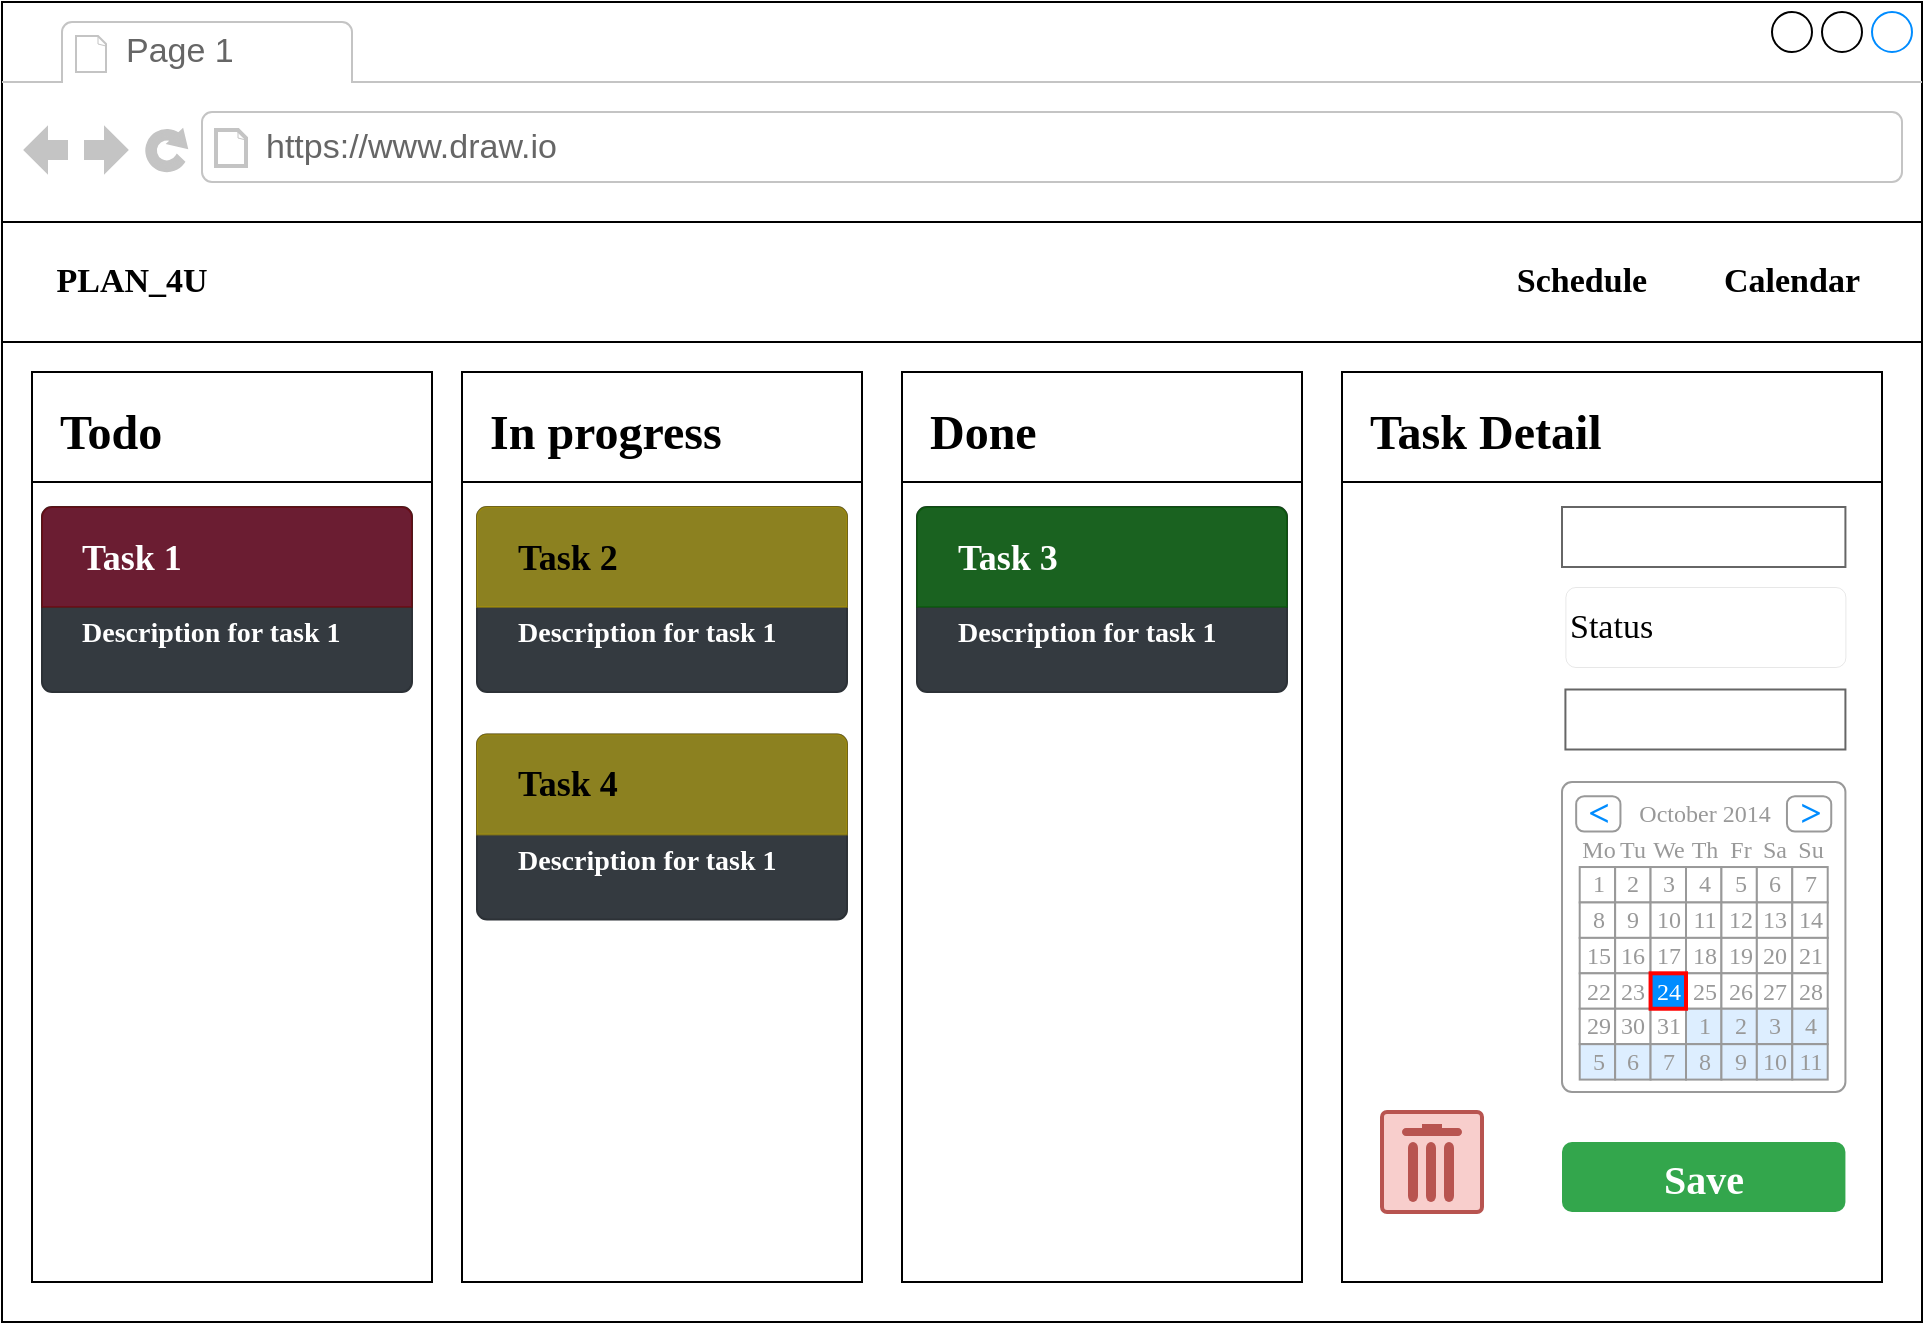 <mxfile version="22.1.18" type="device">
  <diagram name="Page-1" id="03018318-947c-dd8e-b7a3-06fadd420f32">
    <mxGraphModel dx="838" dy="570" grid="1" gridSize="10" guides="1" tooltips="1" connect="1" arrows="1" fold="1" page="1" pageScale="1" pageWidth="1100" pageHeight="850" background="none" math="0" shadow="0">
      <root>
        <mxCell id="0" />
        <mxCell id="1" parent="0" />
        <mxCell id="C1e1vfxv2G_DPCCN7vQN-2" value="" style="strokeWidth=1;shadow=0;dashed=0;align=center;html=1;shape=mxgraph.mockup.containers.browserWindow;rSize=0;strokeColor2=#008cff;strokeColor3=#c4c4c4;mainText=,;recursiveResize=0;" parent="1" vertex="1">
          <mxGeometry x="40" y="40" width="960" height="660" as="geometry" />
        </mxCell>
        <mxCell id="C1e1vfxv2G_DPCCN7vQN-3" value="Page 1" style="strokeWidth=1;shadow=0;dashed=0;align=center;html=1;shape=mxgraph.mockup.containers.anchor;fontSize=17;fontColor=#666666;align=left;whiteSpace=wrap;" parent="C1e1vfxv2G_DPCCN7vQN-2" vertex="1">
          <mxGeometry x="60" y="12" width="110" height="26" as="geometry" />
        </mxCell>
        <mxCell id="C1e1vfxv2G_DPCCN7vQN-4" value="https://www.draw.io" style="strokeWidth=1;shadow=0;dashed=0;align=center;html=1;shape=mxgraph.mockup.containers.anchor;rSize=0;fontSize=17;fontColor=#666666;align=left;" parent="C1e1vfxv2G_DPCCN7vQN-2" vertex="1">
          <mxGeometry x="130" y="60" width="250" height="26" as="geometry" />
        </mxCell>
        <mxCell id="C1e1vfxv2G_DPCCN7vQN-8" value="" style="rounded=0;whiteSpace=wrap;html=1;fontFamily=Times New Roman;" parent="C1e1vfxv2G_DPCCN7vQN-2" vertex="1">
          <mxGeometry y="110" width="960" height="60" as="geometry" />
        </mxCell>
        <mxCell id="C1e1vfxv2G_DPCCN7vQN-12" value="PLAN_4U" style="strokeWidth=1;shadow=0;dashed=0;align=center;html=1;shape=mxgraph.mockup.buttons.button;mainText=;buttonStyle=round;fontSize=17;fontStyle=1;fillColor=none;whiteSpace=wrap;strokeColor=none;fontFamily=Times New Roman;" parent="C1e1vfxv2G_DPCCN7vQN-2" vertex="1">
          <mxGeometry x="20" y="115" width="90" height="50" as="geometry" />
        </mxCell>
        <mxCell id="C1e1vfxv2G_DPCCN7vQN-13" value="Calendar" style="strokeWidth=1;shadow=0;dashed=0;align=center;html=1;shape=mxgraph.mockup.buttons.button;mainText=;buttonStyle=round;fontSize=17;fontStyle=1;fillColor=none;whiteSpace=wrap;strokeColor=none;fontFamily=Times New Roman;" parent="C1e1vfxv2G_DPCCN7vQN-2" vertex="1">
          <mxGeometry x="850" y="115" width="90" height="50" as="geometry" />
        </mxCell>
        <mxCell id="C1e1vfxv2G_DPCCN7vQN-14" value="Schedule" style="strokeWidth=1;shadow=0;dashed=0;align=center;html=1;shape=mxgraph.mockup.buttons.button;mainText=;buttonStyle=round;fontSize=17;fontStyle=1;fillColor=none;whiteSpace=wrap;strokeColor=none;fontFamily=Times New Roman;" parent="C1e1vfxv2G_DPCCN7vQN-2" vertex="1">
          <mxGeometry x="740" y="115" width="100" height="50" as="geometry" />
        </mxCell>
        <mxCell id="C1e1vfxv2G_DPCCN7vQN-15" value="Todo" style="swimlane;align=left;startSize=55;spacingLeft=12;fontSize=24;fontFamily=Times New Roman;" parent="C1e1vfxv2G_DPCCN7vQN-2" vertex="1">
          <mxGeometry x="15" y="185" width="200" height="455" as="geometry" />
        </mxCell>
        <mxCell id="RMreBUKn-xLIrHhaN0wt-96" value="&lt;b style=&quot;&quot;&gt;&lt;font style=&quot;font-size: 14px;&quot;&gt;Description for task 1&lt;/font&gt;&lt;/b&gt;" style="html=1;shadow=0;dashed=0;shape=mxgraph.bootstrap.rrect;rSize=5;strokeColor=#2C3136;html=1;whiteSpace=wrap;fillColor=#343A40;fontColor=#ffffff;verticalAlign=bottom;align=left;spacing=20;spacingBottom=0;fontSize=14;fontFamily=Times New Roman;" parent="C1e1vfxv2G_DPCCN7vQN-15" vertex="1">
          <mxGeometry x="5" y="67.5" width="185" height="92.5" as="geometry" />
        </mxCell>
        <mxCell id="RMreBUKn-xLIrHhaN0wt-97" value="&lt;b&gt;Task 1&lt;/b&gt;" style="html=1;shadow=0;dashed=0;shape=mxgraph.bootstrap.topButton;rSize=5;perimeter=none;whiteSpace=wrap;fillColor=#a20025;strokeColor=#6F0000;fontColor=#ffffff;resizeWidth=1;fontSize=18;align=left;spacing=20;fontFamily=Times New Roman;opacity=50;" parent="RMreBUKn-xLIrHhaN0wt-96" vertex="1">
          <mxGeometry width="185" height="50" relative="1" as="geometry" />
        </mxCell>
        <mxCell id="C1e1vfxv2G_DPCCN7vQN-16" value="In progress" style="swimlane;align=left;startSize=55;spacingLeft=12;fontSize=24;fontFamily=Times New Roman;" parent="C1e1vfxv2G_DPCCN7vQN-2" vertex="1">
          <mxGeometry x="230" y="185" width="200" height="455" as="geometry" />
        </mxCell>
        <mxCell id="RMreBUKn-xLIrHhaN0wt-98" value="&lt;b style=&quot;&quot;&gt;&lt;font style=&quot;font-size: 14px;&quot;&gt;Description for task 1&lt;/font&gt;&lt;/b&gt;" style="html=1;shadow=0;dashed=0;shape=mxgraph.bootstrap.rrect;rSize=5;strokeColor=#2C3136;html=1;whiteSpace=wrap;fillColor=#343A40;fontColor=#ffffff;verticalAlign=bottom;align=left;spacing=20;spacingBottom=0;fontSize=14;fontFamily=Times New Roman;" parent="C1e1vfxv2G_DPCCN7vQN-16" vertex="1">
          <mxGeometry x="7.5" y="67.5" width="185" height="92.5" as="geometry" />
        </mxCell>
        <mxCell id="RMreBUKn-xLIrHhaN0wt-99" value="&lt;b&gt;Task 2&lt;/b&gt;" style="html=1;shadow=0;dashed=0;shape=mxgraph.bootstrap.topButton;rSize=5;perimeter=none;whiteSpace=wrap;fillColor=#e3c800;strokeColor=#B09500;fontColor=#000000;resizeWidth=1;fontSize=18;align=left;spacing=20;fontFamily=Times New Roman;fillStyle=auto;gradientColor=none;opacity=50;" parent="RMreBUKn-xLIrHhaN0wt-98" vertex="1">
          <mxGeometry width="185" height="50" relative="1" as="geometry" />
        </mxCell>
        <mxCell id="RMreBUKn-xLIrHhaN0wt-102" value="&lt;b style=&quot;&quot;&gt;&lt;font style=&quot;font-size: 14px;&quot;&gt;Description for task 1&lt;/font&gt;&lt;/b&gt;" style="html=1;shadow=0;dashed=0;shape=mxgraph.bootstrap.rrect;rSize=5;strokeColor=#2C3136;html=1;whiteSpace=wrap;fillColor=#343A40;fontColor=#ffffff;verticalAlign=bottom;align=left;spacing=20;spacingBottom=0;fontSize=14;fontFamily=Times New Roman;" parent="C1e1vfxv2G_DPCCN7vQN-16" vertex="1">
          <mxGeometry x="7.5" y="181.25" width="185" height="92.5" as="geometry" />
        </mxCell>
        <mxCell id="RMreBUKn-xLIrHhaN0wt-103" value="&lt;b&gt;Task 4&lt;/b&gt;" style="html=1;shadow=0;dashed=0;shape=mxgraph.bootstrap.topButton;rSize=5;perimeter=none;whiteSpace=wrap;fillColor=#e3c800;strokeColor=#B09500;fontColor=#000000;resizeWidth=1;fontSize=18;align=left;spacing=20;fontFamily=Times New Roman;fillStyle=auto;gradientColor=none;opacity=50;" parent="RMreBUKn-xLIrHhaN0wt-102" vertex="1">
          <mxGeometry width="185" height="50" relative="1" as="geometry" />
        </mxCell>
        <mxCell id="C1e1vfxv2G_DPCCN7vQN-17" value="Done" style="swimlane;align=left;startSize=55;spacingLeft=12;fontSize=24;fontFamily=Times New Roman;" parent="C1e1vfxv2G_DPCCN7vQN-2" vertex="1">
          <mxGeometry x="450" y="185" width="200" height="455" as="geometry" />
        </mxCell>
        <mxCell id="RMreBUKn-xLIrHhaN0wt-100" value="&lt;b style=&quot;&quot;&gt;&lt;font style=&quot;font-size: 14px;&quot;&gt;Description for task 1&lt;/font&gt;&lt;/b&gt;" style="html=1;shadow=0;dashed=0;shape=mxgraph.bootstrap.rrect;rSize=5;strokeColor=#2C3136;html=1;whiteSpace=wrap;fillColor=#343A40;fontColor=#ffffff;verticalAlign=bottom;align=left;spacing=20;spacingBottom=0;fontSize=14;fontFamily=Times New Roman;" parent="C1e1vfxv2G_DPCCN7vQN-17" vertex="1">
          <mxGeometry x="7.5" y="67.5" width="185" height="92.5" as="geometry" />
        </mxCell>
        <mxCell id="RMreBUKn-xLIrHhaN0wt-101" value="&lt;b&gt;Task 3&lt;/b&gt;" style="html=1;shadow=0;dashed=0;shape=mxgraph.bootstrap.topButton;rSize=5;perimeter=none;whiteSpace=wrap;fillColor=#008a00;strokeColor=#005700;fontColor=#ffffff;resizeWidth=1;fontSize=18;align=left;spacing=20;fontFamily=Times New Roman;opacity=50;" parent="RMreBUKn-xLIrHhaN0wt-100" vertex="1">
          <mxGeometry width="185" height="50" relative="1" as="geometry" />
        </mxCell>
        <mxCell id="RMreBUKn-xLIrHhaN0wt-12" value="Task Detail" style="swimlane;align=left;startSize=55;spacingLeft=12;fontSize=24;fontFamily=Times New Roman;" parent="C1e1vfxv2G_DPCCN7vQN-2" vertex="1">
          <mxGeometry x="670" y="185" width="270" height="455" as="geometry" />
        </mxCell>
        <mxCell id="RMreBUKn-xLIrHhaN0wt-21" value="Status" style="html=1;shadow=0;dashed=0;shape=mxgraph.bootstrap.rrect;rSize=5;strokeWidth=0;whiteSpace=wrap;align=left;verticalAlign=middle;spacingRight=20;strokeColor=default;fontFamily=Times New Roman;fontSize=17;" parent="RMreBUKn-xLIrHhaN0wt-12" vertex="1">
          <mxGeometry x="111.71" y="107.5" width="140" height="40" as="geometry" />
        </mxCell>
        <mxCell id="RMreBUKn-xLIrHhaN0wt-22" value="" style="shape=triangle;direction=south;fillColor=#ffffff;strokeColor=none;perimeter=none;fontFamily=Times New Roman;" parent="RMreBUKn-xLIrHhaN0wt-21" vertex="1">
          <mxGeometry x="1" y="0.5" width="10" height="5" relative="1" as="geometry">
            <mxPoint x="-17" y="-2.5" as="offset" />
          </mxGeometry>
        </mxCell>
        <mxCell id="RMreBUKn-xLIrHhaN0wt-28" value="" style="strokeWidth=1;shadow=0;dashed=0;align=center;html=1;shape=mxgraph.mockup.forms.rrect;rSize=5;strokeColor=#999999;fillColor=#ffffff;fontFamily=Times New Roman;" parent="RMreBUKn-xLIrHhaN0wt-12" vertex="1">
          <mxGeometry x="110" y="205" width="141.71" height="155" as="geometry" />
        </mxCell>
        <mxCell id="RMreBUKn-xLIrHhaN0wt-29" value="October 2014" style="strokeWidth=1;shadow=0;dashed=0;align=center;html=1;shape=mxgraph.mockup.forms.anchor;fontColor=#999999;fontFamily=Times New Roman;" parent="RMreBUKn-xLIrHhaN0wt-28" vertex="1">
          <mxGeometry x="26.571" y="7.086" width="88.569" height="17.714" as="geometry" />
        </mxCell>
        <mxCell id="RMreBUKn-xLIrHhaN0wt-30" value="&amp;lt;" style="strokeWidth=1;shadow=0;dashed=0;align=center;html=1;shape=mxgraph.mockup.forms.rrect;rSize=4;strokeColor=#999999;fontColor=#008cff;fontSize=19;fontStyle=1;fontFamily=Times New Roman;" parent="RMreBUKn-xLIrHhaN0wt-28" vertex="1">
          <mxGeometry x="7.086" y="7.086" width="22.142" height="17.714" as="geometry" />
        </mxCell>
        <mxCell id="RMreBUKn-xLIrHhaN0wt-31" value="&amp;gt;" style="strokeWidth=1;shadow=0;dashed=0;align=center;html=1;shape=mxgraph.mockup.forms.rrect;rSize=4;strokeColor=#999999;fontColor=#008cff;fontSize=19;fontStyle=1;fontFamily=Times New Roman;" parent="RMreBUKn-xLIrHhaN0wt-28" vertex="1">
          <mxGeometry x="112.482" y="7.086" width="22.142" height="17.714" as="geometry" />
        </mxCell>
        <mxCell id="RMreBUKn-xLIrHhaN0wt-32" value="Mo" style="strokeWidth=1;shadow=0;dashed=0;align=center;html=1;shape=mxgraph.mockup.forms.anchor;fontColor=#999999;fontFamily=Times New Roman;" parent="RMreBUKn-xLIrHhaN0wt-28" vertex="1">
          <mxGeometry x="8.857" y="24.8" width="17.714" height="17.714" as="geometry" />
        </mxCell>
        <mxCell id="RMreBUKn-xLIrHhaN0wt-33" value="Tu" style="strokeWidth=1;shadow=0;dashed=0;align=center;html=1;shape=mxgraph.mockup.forms.anchor;fontColor=#999999;fontFamily=Times New Roman;" parent="RMreBUKn-xLIrHhaN0wt-28" vertex="1">
          <mxGeometry x="26.571" y="24.8" width="17.714" height="17.714" as="geometry" />
        </mxCell>
        <mxCell id="RMreBUKn-xLIrHhaN0wt-34" value="We" style="strokeWidth=1;shadow=0;dashed=0;align=center;html=1;shape=mxgraph.mockup.forms.anchor;fontColor=#999999;fontFamily=Times New Roman;" parent="RMreBUKn-xLIrHhaN0wt-28" vertex="1">
          <mxGeometry x="44.284" y="24.8" width="17.714" height="17.714" as="geometry" />
        </mxCell>
        <mxCell id="RMreBUKn-xLIrHhaN0wt-35" value="Th" style="strokeWidth=1;shadow=0;dashed=0;align=center;html=1;shape=mxgraph.mockup.forms.anchor;fontColor=#999999;fontFamily=Times New Roman;" parent="RMreBUKn-xLIrHhaN0wt-28" vertex="1">
          <mxGeometry x="61.998" y="24.8" width="17.714" height="17.714" as="geometry" />
        </mxCell>
        <mxCell id="RMreBUKn-xLIrHhaN0wt-36" value="Fr" style="strokeWidth=1;shadow=0;dashed=0;align=center;html=1;shape=mxgraph.mockup.forms.anchor;fontColor=#999999;fontFamily=Times New Roman;" parent="RMreBUKn-xLIrHhaN0wt-28" vertex="1">
          <mxGeometry x="79.712" y="24.8" width="17.714" height="17.714" as="geometry" />
        </mxCell>
        <mxCell id="RMreBUKn-xLIrHhaN0wt-37" value="Sa" style="strokeWidth=1;shadow=0;dashed=0;align=center;html=1;shape=mxgraph.mockup.forms.anchor;fontColor=#999999;fontFamily=Times New Roman;" parent="RMreBUKn-xLIrHhaN0wt-28" vertex="1">
          <mxGeometry x="97.426" y="24.8" width="17.714" height="17.714" as="geometry" />
        </mxCell>
        <mxCell id="RMreBUKn-xLIrHhaN0wt-38" value="Su" style="strokeWidth=1;shadow=0;dashed=0;align=center;html=1;shape=mxgraph.mockup.forms.anchor;fontColor=#999999;fontFamily=Times New Roman;" parent="RMreBUKn-xLIrHhaN0wt-28" vertex="1">
          <mxGeometry x="115.139" y="24.8" width="17.714" height="17.714" as="geometry" />
        </mxCell>
        <mxCell id="RMreBUKn-xLIrHhaN0wt-39" value="1" style="strokeWidth=1;shadow=0;dashed=0;align=center;html=1;shape=mxgraph.mockup.forms.rrect;rSize=0;strokeColor=#999999;fontColor=#999999;fontFamily=Times New Roman;" parent="RMreBUKn-xLIrHhaN0wt-28" vertex="1">
          <mxGeometry x="8.857" y="42.514" width="17.714" height="17.714" as="geometry" />
        </mxCell>
        <mxCell id="RMreBUKn-xLIrHhaN0wt-40" value="2" style="strokeWidth=1;shadow=0;dashed=0;align=center;html=1;shape=mxgraph.mockup.forms.rrect;rSize=0;strokeColor=#999999;fontColor=#999999;fontFamily=Times New Roman;" parent="RMreBUKn-xLIrHhaN0wt-28" vertex="1">
          <mxGeometry x="26.571" y="42.514" width="17.714" height="17.714" as="geometry" />
        </mxCell>
        <mxCell id="RMreBUKn-xLIrHhaN0wt-41" value="3" style="strokeWidth=1;shadow=0;dashed=0;align=center;html=1;shape=mxgraph.mockup.forms.rrect;rSize=0;strokeColor=#999999;fontColor=#999999;fontFamily=Times New Roman;" parent="RMreBUKn-xLIrHhaN0wt-28" vertex="1">
          <mxGeometry x="44.284" y="42.514" width="17.714" height="17.714" as="geometry" />
        </mxCell>
        <mxCell id="RMreBUKn-xLIrHhaN0wt-42" value="4" style="strokeWidth=1;shadow=0;dashed=0;align=center;html=1;shape=mxgraph.mockup.forms.rrect;rSize=0;strokeColor=#999999;fontColor=#999999;fontFamily=Times New Roman;" parent="RMreBUKn-xLIrHhaN0wt-28" vertex="1">
          <mxGeometry x="61.998" y="42.514" width="17.714" height="17.714" as="geometry" />
        </mxCell>
        <mxCell id="RMreBUKn-xLIrHhaN0wt-43" value="5" style="strokeWidth=1;shadow=0;dashed=0;align=center;html=1;shape=mxgraph.mockup.forms.rrect;rSize=0;strokeColor=#999999;fontColor=#999999;fontFamily=Times New Roman;" parent="RMreBUKn-xLIrHhaN0wt-28" vertex="1">
          <mxGeometry x="79.712" y="42.514" width="17.714" height="17.714" as="geometry" />
        </mxCell>
        <mxCell id="RMreBUKn-xLIrHhaN0wt-44" value="6" style="strokeWidth=1;shadow=0;dashed=0;align=center;html=1;shape=mxgraph.mockup.forms.rrect;rSize=0;strokeColor=#999999;fontColor=#999999;fontFamily=Times New Roman;" parent="RMreBUKn-xLIrHhaN0wt-28" vertex="1">
          <mxGeometry x="97.426" y="42.514" width="17.714" height="17.714" as="geometry" />
        </mxCell>
        <mxCell id="RMreBUKn-xLIrHhaN0wt-45" value="7" style="strokeWidth=1;shadow=0;dashed=0;align=center;html=1;shape=mxgraph.mockup.forms.rrect;rSize=0;strokeColor=#999999;fontColor=#999999;fontFamily=Times New Roman;" parent="RMreBUKn-xLIrHhaN0wt-28" vertex="1">
          <mxGeometry x="115.139" y="42.514" width="17.714" height="17.714" as="geometry" />
        </mxCell>
        <mxCell id="RMreBUKn-xLIrHhaN0wt-46" value="8" style="strokeWidth=1;shadow=0;dashed=0;align=center;html=1;shape=mxgraph.mockup.forms.rrect;rSize=0;strokeColor=#999999;fontColor=#999999;fontFamily=Times New Roman;" parent="RMreBUKn-xLIrHhaN0wt-28" vertex="1">
          <mxGeometry x="8.857" y="60.229" width="17.714" height="17.714" as="geometry" />
        </mxCell>
        <mxCell id="RMreBUKn-xLIrHhaN0wt-47" value="9" style="strokeWidth=1;shadow=0;dashed=0;align=center;html=1;shape=mxgraph.mockup.forms.rrect;rSize=0;strokeColor=#999999;fontColor=#999999;fontFamily=Times New Roman;" parent="RMreBUKn-xLIrHhaN0wt-28" vertex="1">
          <mxGeometry x="26.571" y="60.229" width="17.714" height="17.714" as="geometry" />
        </mxCell>
        <mxCell id="RMreBUKn-xLIrHhaN0wt-48" value="10" style="strokeWidth=1;shadow=0;dashed=0;align=center;html=1;shape=mxgraph.mockup.forms.rrect;rSize=0;strokeColor=#999999;fontColor=#999999;fontFamily=Times New Roman;" parent="RMreBUKn-xLIrHhaN0wt-28" vertex="1">
          <mxGeometry x="44.284" y="60.229" width="17.714" height="17.714" as="geometry" />
        </mxCell>
        <mxCell id="RMreBUKn-xLIrHhaN0wt-49" value="11" style="strokeWidth=1;shadow=0;dashed=0;align=center;html=1;shape=mxgraph.mockup.forms.rrect;rSize=0;strokeColor=#999999;fontColor=#999999;fontFamily=Times New Roman;" parent="RMreBUKn-xLIrHhaN0wt-28" vertex="1">
          <mxGeometry x="61.998" y="60.229" width="17.714" height="17.714" as="geometry" />
        </mxCell>
        <mxCell id="RMreBUKn-xLIrHhaN0wt-50" value="12" style="strokeWidth=1;shadow=0;dashed=0;align=center;html=1;shape=mxgraph.mockup.forms.rrect;rSize=0;strokeColor=#999999;fontColor=#999999;fontFamily=Times New Roman;" parent="RMreBUKn-xLIrHhaN0wt-28" vertex="1">
          <mxGeometry x="79.712" y="60.229" width="17.714" height="17.714" as="geometry" />
        </mxCell>
        <mxCell id="RMreBUKn-xLIrHhaN0wt-51" value="13" style="strokeWidth=1;shadow=0;dashed=0;align=center;html=1;shape=mxgraph.mockup.forms.rrect;rSize=0;strokeColor=#999999;fontColor=#999999;fontFamily=Times New Roman;" parent="RMreBUKn-xLIrHhaN0wt-28" vertex="1">
          <mxGeometry x="97.426" y="60.229" width="17.714" height="17.714" as="geometry" />
        </mxCell>
        <mxCell id="RMreBUKn-xLIrHhaN0wt-52" value="14" style="strokeWidth=1;shadow=0;dashed=0;align=center;html=1;shape=mxgraph.mockup.forms.rrect;rSize=0;strokeColor=#999999;fontColor=#999999;fontFamily=Times New Roman;" parent="RMreBUKn-xLIrHhaN0wt-28" vertex="1">
          <mxGeometry x="115.139" y="60.229" width="17.714" height="17.714" as="geometry" />
        </mxCell>
        <mxCell id="RMreBUKn-xLIrHhaN0wt-53" value="15" style="strokeWidth=1;shadow=0;dashed=0;align=center;html=1;shape=mxgraph.mockup.forms.rrect;rSize=0;strokeColor=#999999;fontColor=#999999;fontFamily=Times New Roman;" parent="RMreBUKn-xLIrHhaN0wt-28" vertex="1">
          <mxGeometry x="8.857" y="77.943" width="17.714" height="17.714" as="geometry" />
        </mxCell>
        <mxCell id="RMreBUKn-xLIrHhaN0wt-54" value="16" style="strokeWidth=1;shadow=0;dashed=0;align=center;html=1;shape=mxgraph.mockup.forms.rrect;rSize=0;strokeColor=#999999;fontColor=#999999;fontFamily=Times New Roman;" parent="RMreBUKn-xLIrHhaN0wt-28" vertex="1">
          <mxGeometry x="26.571" y="77.943" width="17.714" height="17.714" as="geometry" />
        </mxCell>
        <mxCell id="RMreBUKn-xLIrHhaN0wt-55" value="17" style="strokeWidth=1;shadow=0;dashed=0;align=center;html=1;shape=mxgraph.mockup.forms.rrect;rSize=0;strokeColor=#999999;fontColor=#999999;fontFamily=Times New Roman;" parent="RMreBUKn-xLIrHhaN0wt-28" vertex="1">
          <mxGeometry x="44.284" y="77.943" width="17.714" height="17.714" as="geometry" />
        </mxCell>
        <mxCell id="RMreBUKn-xLIrHhaN0wt-56" value="18" style="strokeWidth=1;shadow=0;dashed=0;align=center;html=1;shape=mxgraph.mockup.forms.rrect;rSize=0;strokeColor=#999999;fontColor=#999999;fontFamily=Times New Roman;" parent="RMreBUKn-xLIrHhaN0wt-28" vertex="1">
          <mxGeometry x="61.998" y="77.943" width="17.714" height="17.714" as="geometry" />
        </mxCell>
        <mxCell id="RMreBUKn-xLIrHhaN0wt-57" value="19" style="strokeWidth=1;shadow=0;dashed=0;align=center;html=1;shape=mxgraph.mockup.forms.rrect;rSize=0;strokeColor=#999999;fontColor=#999999;fontFamily=Times New Roman;" parent="RMreBUKn-xLIrHhaN0wt-28" vertex="1">
          <mxGeometry x="79.712" y="77.943" width="17.714" height="17.714" as="geometry" />
        </mxCell>
        <mxCell id="RMreBUKn-xLIrHhaN0wt-58" value="20" style="strokeWidth=1;shadow=0;dashed=0;align=center;html=1;shape=mxgraph.mockup.forms.rrect;rSize=0;strokeColor=#999999;fontColor=#999999;fontFamily=Times New Roman;" parent="RMreBUKn-xLIrHhaN0wt-28" vertex="1">
          <mxGeometry x="97.426" y="77.943" width="17.714" height="17.714" as="geometry" />
        </mxCell>
        <mxCell id="RMreBUKn-xLIrHhaN0wt-59" value="21" style="strokeWidth=1;shadow=0;dashed=0;align=center;html=1;shape=mxgraph.mockup.forms.rrect;rSize=0;strokeColor=#999999;fontColor=#999999;fontFamily=Times New Roman;" parent="RMreBUKn-xLIrHhaN0wt-28" vertex="1">
          <mxGeometry x="115.139" y="77.943" width="17.714" height="17.714" as="geometry" />
        </mxCell>
        <mxCell id="RMreBUKn-xLIrHhaN0wt-60" value="22" style="strokeWidth=1;shadow=0;dashed=0;align=center;html=1;shape=mxgraph.mockup.forms.rrect;rSize=0;strokeColor=#999999;fontColor=#999999;fontFamily=Times New Roman;" parent="RMreBUKn-xLIrHhaN0wt-28" vertex="1">
          <mxGeometry x="8.857" y="95.657" width="17.714" height="17.714" as="geometry" />
        </mxCell>
        <mxCell id="RMreBUKn-xLIrHhaN0wt-61" value="23" style="strokeWidth=1;shadow=0;dashed=0;align=center;html=1;shape=mxgraph.mockup.forms.rrect;rSize=0;strokeColor=#999999;fontColor=#999999;fontFamily=Times New Roman;" parent="RMreBUKn-xLIrHhaN0wt-28" vertex="1">
          <mxGeometry x="26.571" y="95.657" width="17.714" height="17.714" as="geometry" />
        </mxCell>
        <mxCell id="RMreBUKn-xLIrHhaN0wt-62" value="25" style="strokeWidth=1;shadow=0;dashed=0;align=center;html=1;shape=mxgraph.mockup.forms.rrect;rSize=0;strokeColor=#999999;fontColor=#999999;fontFamily=Times New Roman;" parent="RMreBUKn-xLIrHhaN0wt-28" vertex="1">
          <mxGeometry x="61.998" y="95.657" width="17.714" height="17.714" as="geometry" />
        </mxCell>
        <mxCell id="RMreBUKn-xLIrHhaN0wt-63" value="26" style="strokeWidth=1;shadow=0;dashed=0;align=center;html=1;shape=mxgraph.mockup.forms.rrect;rSize=0;strokeColor=#999999;fontColor=#999999;fontFamily=Times New Roman;" parent="RMreBUKn-xLIrHhaN0wt-28" vertex="1">
          <mxGeometry x="79.712" y="95.657" width="17.714" height="17.714" as="geometry" />
        </mxCell>
        <mxCell id="RMreBUKn-xLIrHhaN0wt-64" value="27" style="strokeWidth=1;shadow=0;dashed=0;align=center;html=1;shape=mxgraph.mockup.forms.rrect;rSize=0;strokeColor=#999999;fontColor=#999999;fontFamily=Times New Roman;" parent="RMreBUKn-xLIrHhaN0wt-28" vertex="1">
          <mxGeometry x="97.426" y="95.657" width="17.714" height="17.714" as="geometry" />
        </mxCell>
        <mxCell id="RMreBUKn-xLIrHhaN0wt-65" value="28" style="strokeWidth=1;shadow=0;dashed=0;align=center;html=1;shape=mxgraph.mockup.forms.rrect;rSize=0;strokeColor=#999999;fontColor=#999999;fontFamily=Times New Roman;" parent="RMreBUKn-xLIrHhaN0wt-28" vertex="1">
          <mxGeometry x="115.139" y="95.657" width="17.714" height="17.714" as="geometry" />
        </mxCell>
        <mxCell id="RMreBUKn-xLIrHhaN0wt-66" value="29" style="strokeWidth=1;shadow=0;dashed=0;align=center;html=1;shape=mxgraph.mockup.forms.rrect;rSize=0;strokeColor=#999999;fontColor=#999999;fontFamily=Times New Roman;" parent="RMreBUKn-xLIrHhaN0wt-28" vertex="1">
          <mxGeometry x="8.857" y="113.371" width="17.714" height="17.714" as="geometry" />
        </mxCell>
        <mxCell id="RMreBUKn-xLIrHhaN0wt-67" value="30" style="strokeWidth=1;shadow=0;dashed=0;align=center;html=1;shape=mxgraph.mockup.forms.rrect;rSize=0;strokeColor=#999999;fontColor=#999999;fontFamily=Times New Roman;" parent="RMreBUKn-xLIrHhaN0wt-28" vertex="1">
          <mxGeometry x="26.571" y="113.371" width="17.714" height="17.714" as="geometry" />
        </mxCell>
        <mxCell id="RMreBUKn-xLIrHhaN0wt-68" value="31" style="strokeWidth=1;shadow=0;dashed=0;align=center;html=1;shape=mxgraph.mockup.forms.rrect;rSize=0;strokeColor=#999999;fontColor=#999999;fontFamily=Times New Roman;" parent="RMreBUKn-xLIrHhaN0wt-28" vertex="1">
          <mxGeometry x="44.284" y="113.371" width="17.714" height="17.714" as="geometry" />
        </mxCell>
        <mxCell id="RMreBUKn-xLIrHhaN0wt-69" value="1" style="strokeWidth=1;shadow=0;dashed=0;align=center;html=1;shape=mxgraph.mockup.forms.rrect;rSize=0;strokeColor=#999999;fontColor=#999999;fillColor=#ddeeff;fontFamily=Times New Roman;" parent="RMreBUKn-xLIrHhaN0wt-28" vertex="1">
          <mxGeometry x="61.998" y="113.371" width="17.714" height="17.714" as="geometry" />
        </mxCell>
        <mxCell id="RMreBUKn-xLIrHhaN0wt-70" value="2" style="strokeWidth=1;shadow=0;dashed=0;align=center;html=1;shape=mxgraph.mockup.forms.rrect;rSize=0;strokeColor=#999999;fontColor=#999999;fillColor=#ddeeff;fontFamily=Times New Roman;" parent="RMreBUKn-xLIrHhaN0wt-28" vertex="1">
          <mxGeometry x="79.712" y="113.371" width="17.714" height="17.714" as="geometry" />
        </mxCell>
        <mxCell id="RMreBUKn-xLIrHhaN0wt-71" value="3" style="strokeWidth=1;shadow=0;dashed=0;align=center;html=1;shape=mxgraph.mockup.forms.rrect;rSize=0;strokeColor=#999999;fontColor=#999999;fillColor=#ddeeff;fontFamily=Times New Roman;" parent="RMreBUKn-xLIrHhaN0wt-28" vertex="1">
          <mxGeometry x="97.426" y="113.371" width="17.714" height="17.714" as="geometry" />
        </mxCell>
        <mxCell id="RMreBUKn-xLIrHhaN0wt-72" value="4" style="strokeWidth=1;shadow=0;dashed=0;align=center;html=1;shape=mxgraph.mockup.forms.rrect;rSize=0;strokeColor=#999999;fontColor=#999999;fillColor=#ddeeff;fontFamily=Times New Roman;" parent="RMreBUKn-xLIrHhaN0wt-28" vertex="1">
          <mxGeometry x="115.139" y="113.371" width="17.714" height="17.714" as="geometry" />
        </mxCell>
        <mxCell id="RMreBUKn-xLIrHhaN0wt-73" value="5" style="strokeWidth=1;shadow=0;dashed=0;align=center;html=1;shape=mxgraph.mockup.forms.rrect;rSize=0;strokeColor=#999999;fontColor=#999999;fillColor=#ddeeff;fontFamily=Times New Roman;" parent="RMreBUKn-xLIrHhaN0wt-28" vertex="1">
          <mxGeometry x="8.857" y="131.086" width="17.714" height="17.714" as="geometry" />
        </mxCell>
        <mxCell id="RMreBUKn-xLIrHhaN0wt-74" value="6" style="strokeWidth=1;shadow=0;dashed=0;align=center;html=1;shape=mxgraph.mockup.forms.rrect;rSize=0;strokeColor=#999999;fontColor=#999999;fillColor=#ddeeff;fontFamily=Times New Roman;" parent="RMreBUKn-xLIrHhaN0wt-28" vertex="1">
          <mxGeometry x="26.571" y="131.086" width="17.714" height="17.714" as="geometry" />
        </mxCell>
        <mxCell id="RMreBUKn-xLIrHhaN0wt-75" value="7" style="strokeWidth=1;shadow=0;dashed=0;align=center;html=1;shape=mxgraph.mockup.forms.rrect;rSize=0;strokeColor=#999999;fontColor=#999999;fillColor=#ddeeff;fontFamily=Times New Roman;" parent="RMreBUKn-xLIrHhaN0wt-28" vertex="1">
          <mxGeometry x="44.284" y="131.086" width="17.714" height="17.714" as="geometry" />
        </mxCell>
        <mxCell id="RMreBUKn-xLIrHhaN0wt-76" value="8" style="strokeWidth=1;shadow=0;dashed=0;align=center;html=1;shape=mxgraph.mockup.forms.rrect;rSize=0;strokeColor=#999999;fontColor=#999999;fillColor=#ddeeff;fontFamily=Times New Roman;" parent="RMreBUKn-xLIrHhaN0wt-28" vertex="1">
          <mxGeometry x="61.998" y="131.086" width="17.714" height="17.714" as="geometry" />
        </mxCell>
        <mxCell id="RMreBUKn-xLIrHhaN0wt-77" value="9" style="strokeWidth=1;shadow=0;dashed=0;align=center;html=1;shape=mxgraph.mockup.forms.rrect;rSize=0;strokeColor=#999999;fontColor=#999999;fillColor=#ddeeff;fontFamily=Times New Roman;" parent="RMreBUKn-xLIrHhaN0wt-28" vertex="1">
          <mxGeometry x="79.712" y="131.086" width="17.714" height="17.714" as="geometry" />
        </mxCell>
        <mxCell id="RMreBUKn-xLIrHhaN0wt-78" value="10" style="strokeWidth=1;shadow=0;dashed=0;align=center;html=1;shape=mxgraph.mockup.forms.rrect;rSize=0;strokeColor=#999999;fontColor=#999999;fillColor=#ddeeff;fontFamily=Times New Roman;" parent="RMreBUKn-xLIrHhaN0wt-28" vertex="1">
          <mxGeometry x="97.426" y="131.086" width="17.714" height="17.714" as="geometry" />
        </mxCell>
        <mxCell id="RMreBUKn-xLIrHhaN0wt-79" value="11" style="strokeWidth=1;shadow=0;dashed=0;align=center;html=1;shape=mxgraph.mockup.forms.rrect;rSize=0;strokeColor=#999999;fontColor=#999999;fillColor=#ddeeff;fontFamily=Times New Roman;" parent="RMreBUKn-xLIrHhaN0wt-28" vertex="1">
          <mxGeometry x="115.139" y="131.086" width="17.714" height="17.714" as="geometry" />
        </mxCell>
        <mxCell id="RMreBUKn-xLIrHhaN0wt-80" value="24" style="strokeWidth=1;shadow=0;dashed=0;align=center;html=1;shape=mxgraph.mockup.forms.rrect;rSize=0;strokeColor=#ff0000;fontColor=#ffffff;strokeWidth=2;fillColor=#008cff;fontFamily=Times New Roman;" parent="RMreBUKn-xLIrHhaN0wt-28" vertex="1">
          <mxGeometry x="44.284" y="95.657" width="17.714" height="17.714" as="geometry" />
        </mxCell>
        <mxCell id="RMreBUKn-xLIrHhaN0wt-87" value="Title" style="strokeWidth=1;shadow=0;dashed=0;align=center;html=1;shape=mxgraph.mockup.text.textBox;fontColor=#FFFFFF;align=left;fontSize=17;spacingLeft=4;spacingTop=-3;whiteSpace=wrap;strokeColor=#666666;mainText=;fontFamily=Times New Roman;" parent="RMreBUKn-xLIrHhaN0wt-12" vertex="1">
          <mxGeometry x="110" y="67.5" width="141.71" height="30" as="geometry" />
        </mxCell>
        <mxCell id="RMreBUKn-xLIrHhaN0wt-88" value="Detail" style="strokeWidth=1;shadow=0;dashed=0;align=center;html=1;shape=mxgraph.mockup.text.textBox;fontColor=#FFFFFF;align=left;fontSize=17;spacingLeft=4;spacingTop=-3;whiteSpace=wrap;strokeColor=#666666;mainText=;fontFamily=Times New Roman;" parent="RMreBUKn-xLIrHhaN0wt-12" vertex="1">
          <mxGeometry x="111.71" y="158.75" width="140" height="30" as="geometry" />
        </mxCell>
        <mxCell id="RMreBUKn-xLIrHhaN0wt-86" value="&lt;font style=&quot;font-size: 20px;&quot;&gt;Save&lt;/font&gt;" style="html=1;shadow=0;dashed=0;shape=mxgraph.bootstrap.rrect;rSize=5;strokeColor=none;strokeWidth=1;fillColor=#33A64C;fontColor=#FFFFFF;whiteSpace=wrap;align=center;verticalAlign=middle;spacingLeft=0;fontStyle=1;fontSize=16;spacing=5;fontFamily=Times New Roman;" parent="RMreBUKn-xLIrHhaN0wt-12" vertex="1">
          <mxGeometry x="110" y="385" width="141.71" height="35" as="geometry" />
        </mxCell>
        <mxCell id="RMreBUKn-xLIrHhaN0wt-89" value="" style="strokeColor=#b85450;verticalLabelPosition=bottom;shadow=0;dashed=0;verticalAlign=top;strokeWidth=2;html=1;shape=mxgraph.mockup.misc.trashcanIcon;fontFamily=Times New Roman;fillColor=#f8cecc;" parent="RMreBUKn-xLIrHhaN0wt-12" vertex="1">
          <mxGeometry x="20" y="370" width="50" height="50" as="geometry" />
        </mxCell>
        <mxCell id="RMreBUKn-xLIrHhaN0wt-90" value="Title" style="strokeWidth=1;shadow=0;dashed=0;align=left;html=1;shape=mxgraph.mockup.text.textBox;fontColor=#FFFFFF;align=left;fontSize=17;spacingLeft=4;spacingTop=-3;whiteSpace=wrap;strokeColor=none;mainText=;fontFamily=Times New Roman;" parent="RMreBUKn-xLIrHhaN0wt-12" vertex="1">
          <mxGeometry x="10" y="67.5" width="50" height="30" as="geometry" />
        </mxCell>
        <mxCell id="RMreBUKn-xLIrHhaN0wt-91" value="Status" style="strokeWidth=1;shadow=0;dashed=0;align=center;html=1;shape=mxgraph.mockup.text.textBox;fontColor=#FFFFFF;align=left;fontSize=17;spacingLeft=4;spacingTop=-3;whiteSpace=wrap;strokeColor=none;mainText=;fontFamily=Times New Roman;" parent="RMreBUKn-xLIrHhaN0wt-12" vertex="1">
          <mxGeometry x="10" y="112.5" width="60" height="30" as="geometry" />
        </mxCell>
        <mxCell id="RMreBUKn-xLIrHhaN0wt-92" value="Detail" style="strokeWidth=1;shadow=0;dashed=0;align=center;html=1;shape=mxgraph.mockup.text.textBox;fontColor=#FFFFFF;align=left;fontSize=17;spacingLeft=4;spacingTop=-3;whiteSpace=wrap;strokeColor=none;mainText=;fontFamily=Times New Roman;" parent="RMreBUKn-xLIrHhaN0wt-12" vertex="1">
          <mxGeometry x="10" y="158.75" width="60" height="30" as="geometry" />
        </mxCell>
        <mxCell id="RMreBUKn-xLIrHhaN0wt-93" value="Deadline" style="strokeWidth=1;shadow=0;dashed=0;align=center;html=1;shape=mxgraph.mockup.text.textBox;fontColor=#FFFFFF;align=left;fontSize=17;spacingLeft=4;spacingTop=-3;whiteSpace=wrap;strokeColor=none;mainText=;fontFamily=Times New Roman;" parent="RMreBUKn-xLIrHhaN0wt-12" vertex="1">
          <mxGeometry x="10" y="205" width="80" height="30" as="geometry" />
        </mxCell>
      </root>
    </mxGraphModel>
  </diagram>
</mxfile>
